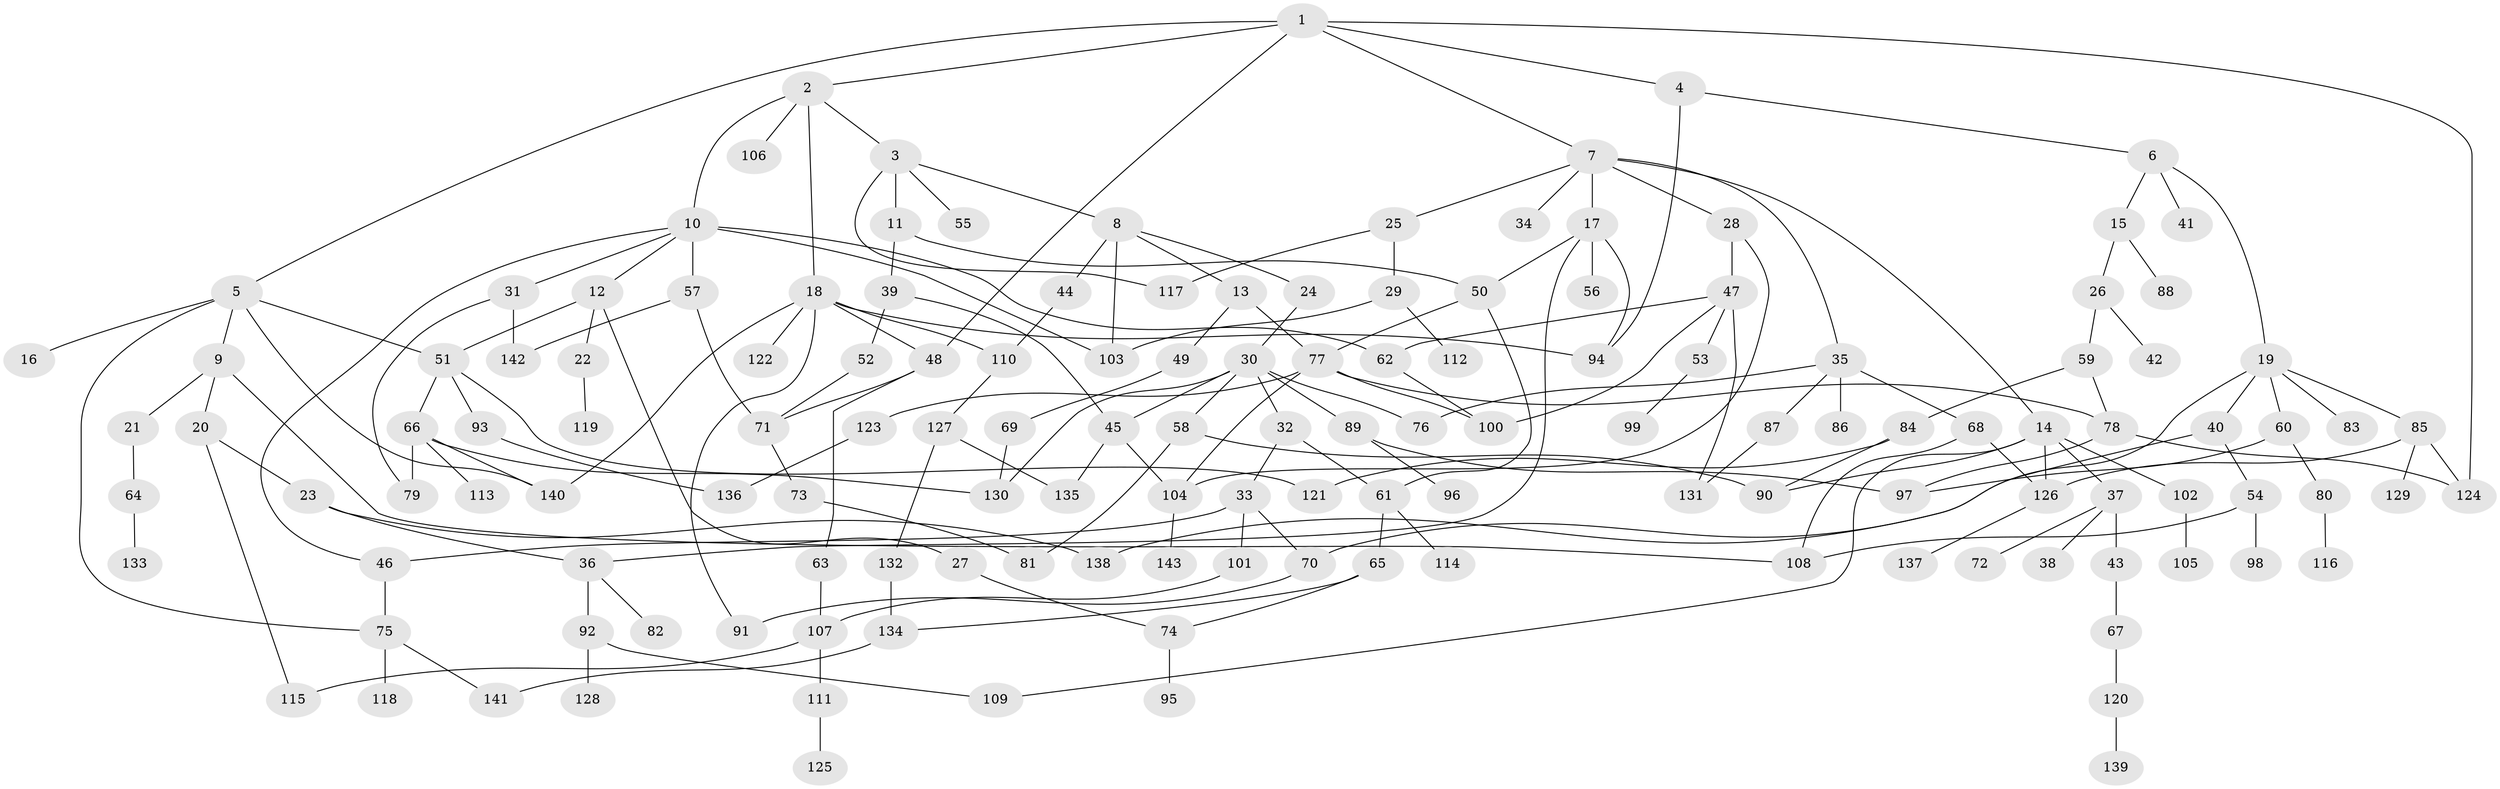 // Generated by graph-tools (version 1.1) at 2025/34/03/09/25 02:34:20]
// undirected, 143 vertices, 196 edges
graph export_dot {
graph [start="1"]
  node [color=gray90,style=filled];
  1;
  2;
  3;
  4;
  5;
  6;
  7;
  8;
  9;
  10;
  11;
  12;
  13;
  14;
  15;
  16;
  17;
  18;
  19;
  20;
  21;
  22;
  23;
  24;
  25;
  26;
  27;
  28;
  29;
  30;
  31;
  32;
  33;
  34;
  35;
  36;
  37;
  38;
  39;
  40;
  41;
  42;
  43;
  44;
  45;
  46;
  47;
  48;
  49;
  50;
  51;
  52;
  53;
  54;
  55;
  56;
  57;
  58;
  59;
  60;
  61;
  62;
  63;
  64;
  65;
  66;
  67;
  68;
  69;
  70;
  71;
  72;
  73;
  74;
  75;
  76;
  77;
  78;
  79;
  80;
  81;
  82;
  83;
  84;
  85;
  86;
  87;
  88;
  89;
  90;
  91;
  92;
  93;
  94;
  95;
  96;
  97;
  98;
  99;
  100;
  101;
  102;
  103;
  104;
  105;
  106;
  107;
  108;
  109;
  110;
  111;
  112;
  113;
  114;
  115;
  116;
  117;
  118;
  119;
  120;
  121;
  122;
  123;
  124;
  125;
  126;
  127;
  128;
  129;
  130;
  131;
  132;
  133;
  134;
  135;
  136;
  137;
  138;
  139;
  140;
  141;
  142;
  143;
  1 -- 2;
  1 -- 4;
  1 -- 5;
  1 -- 7;
  1 -- 124;
  1 -- 48;
  2 -- 3;
  2 -- 10;
  2 -- 18;
  2 -- 106;
  3 -- 8;
  3 -- 11;
  3 -- 55;
  3 -- 117;
  4 -- 6;
  4 -- 94;
  5 -- 9;
  5 -- 16;
  5 -- 140;
  5 -- 51;
  5 -- 75;
  6 -- 15;
  6 -- 19;
  6 -- 41;
  7 -- 14;
  7 -- 17;
  7 -- 25;
  7 -- 28;
  7 -- 34;
  7 -- 35;
  8 -- 13;
  8 -- 24;
  8 -- 44;
  8 -- 103;
  9 -- 20;
  9 -- 21;
  9 -- 108;
  10 -- 12;
  10 -- 31;
  10 -- 46;
  10 -- 57;
  10 -- 62;
  10 -- 103;
  11 -- 39;
  11 -- 50;
  12 -- 22;
  12 -- 27;
  12 -- 51;
  13 -- 49;
  13 -- 77;
  14 -- 37;
  14 -- 102;
  14 -- 109;
  14 -- 126;
  14 -- 90;
  15 -- 26;
  15 -- 88;
  17 -- 56;
  17 -- 94;
  17 -- 36;
  17 -- 50;
  18 -- 48;
  18 -- 91;
  18 -- 110;
  18 -- 122;
  18 -- 94;
  18 -- 140;
  19 -- 40;
  19 -- 60;
  19 -- 70;
  19 -- 83;
  19 -- 85;
  20 -- 23;
  20 -- 115;
  21 -- 64;
  22 -- 119;
  23 -- 36;
  23 -- 138;
  24 -- 30;
  25 -- 29;
  25 -- 117;
  26 -- 42;
  26 -- 59;
  27 -- 74;
  28 -- 47;
  28 -- 104;
  29 -- 112;
  29 -- 103;
  30 -- 32;
  30 -- 45;
  30 -- 58;
  30 -- 76;
  30 -- 89;
  30 -- 130;
  31 -- 142;
  31 -- 79;
  32 -- 33;
  32 -- 61;
  33 -- 101;
  33 -- 70;
  33 -- 46;
  35 -- 68;
  35 -- 86;
  35 -- 87;
  35 -- 76;
  36 -- 82;
  36 -- 92;
  37 -- 38;
  37 -- 43;
  37 -- 72;
  39 -- 52;
  39 -- 45;
  40 -- 54;
  40 -- 138;
  43 -- 67;
  44 -- 110;
  45 -- 135;
  45 -- 104;
  46 -- 75;
  47 -- 53;
  47 -- 100;
  47 -- 131;
  47 -- 62;
  48 -- 63;
  48 -- 71;
  49 -- 69;
  50 -- 77;
  50 -- 61;
  51 -- 66;
  51 -- 93;
  51 -- 121;
  52 -- 71;
  53 -- 99;
  54 -- 98;
  54 -- 108;
  57 -- 71;
  57 -- 142;
  58 -- 90;
  58 -- 81;
  59 -- 84;
  59 -- 78;
  60 -- 80;
  60 -- 97;
  61 -- 65;
  61 -- 114;
  62 -- 100;
  63 -- 107;
  64 -- 133;
  65 -- 74;
  65 -- 134;
  66 -- 79;
  66 -- 113;
  66 -- 130;
  66 -- 140;
  67 -- 120;
  68 -- 126;
  68 -- 108;
  69 -- 130;
  70 -- 91;
  71 -- 73;
  73 -- 81;
  74 -- 95;
  75 -- 118;
  75 -- 141;
  77 -- 78;
  77 -- 104;
  77 -- 123;
  77 -- 100;
  78 -- 97;
  78 -- 124;
  80 -- 116;
  84 -- 121;
  84 -- 90;
  85 -- 129;
  85 -- 126;
  85 -- 124;
  87 -- 131;
  89 -- 96;
  89 -- 97;
  92 -- 128;
  92 -- 109;
  93 -- 136;
  101 -- 107;
  102 -- 105;
  104 -- 143;
  107 -- 111;
  107 -- 115;
  110 -- 127;
  111 -- 125;
  120 -- 139;
  123 -- 136;
  126 -- 137;
  127 -- 132;
  127 -- 135;
  132 -- 134;
  134 -- 141;
}
